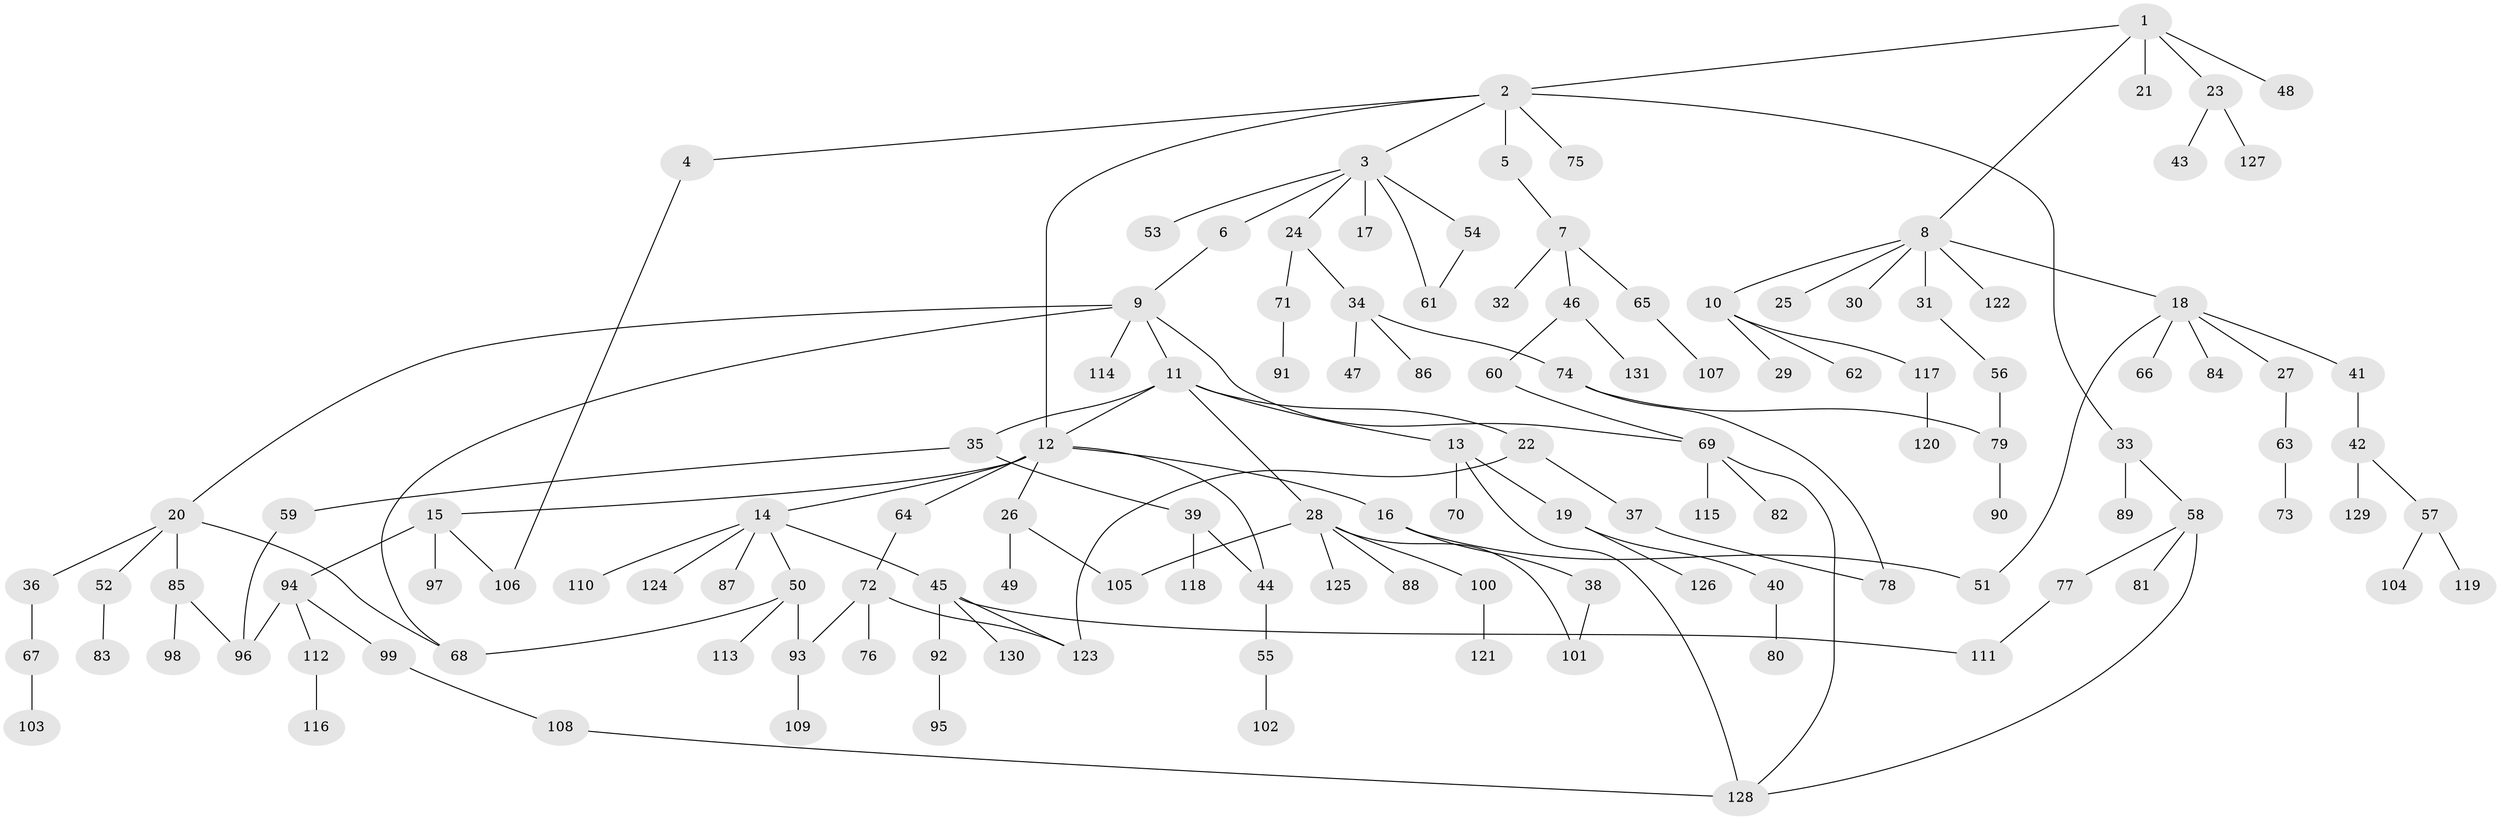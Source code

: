 // Generated by graph-tools (version 1.1) at 2025/34/03/09/25 02:34:33]
// undirected, 131 vertices, 151 edges
graph export_dot {
graph [start="1"]
  node [color=gray90,style=filled];
  1;
  2;
  3;
  4;
  5;
  6;
  7;
  8;
  9;
  10;
  11;
  12;
  13;
  14;
  15;
  16;
  17;
  18;
  19;
  20;
  21;
  22;
  23;
  24;
  25;
  26;
  27;
  28;
  29;
  30;
  31;
  32;
  33;
  34;
  35;
  36;
  37;
  38;
  39;
  40;
  41;
  42;
  43;
  44;
  45;
  46;
  47;
  48;
  49;
  50;
  51;
  52;
  53;
  54;
  55;
  56;
  57;
  58;
  59;
  60;
  61;
  62;
  63;
  64;
  65;
  66;
  67;
  68;
  69;
  70;
  71;
  72;
  73;
  74;
  75;
  76;
  77;
  78;
  79;
  80;
  81;
  82;
  83;
  84;
  85;
  86;
  87;
  88;
  89;
  90;
  91;
  92;
  93;
  94;
  95;
  96;
  97;
  98;
  99;
  100;
  101;
  102;
  103;
  104;
  105;
  106;
  107;
  108;
  109;
  110;
  111;
  112;
  113;
  114;
  115;
  116;
  117;
  118;
  119;
  120;
  121;
  122;
  123;
  124;
  125;
  126;
  127;
  128;
  129;
  130;
  131;
  1 -- 2;
  1 -- 8;
  1 -- 21;
  1 -- 23;
  1 -- 48;
  2 -- 3;
  2 -- 4;
  2 -- 5;
  2 -- 33;
  2 -- 75;
  2 -- 12;
  3 -- 6;
  3 -- 17;
  3 -- 24;
  3 -- 53;
  3 -- 54;
  3 -- 61;
  4 -- 106;
  5 -- 7;
  6 -- 9;
  7 -- 32;
  7 -- 46;
  7 -- 65;
  8 -- 10;
  8 -- 18;
  8 -- 25;
  8 -- 30;
  8 -- 31;
  8 -- 122;
  9 -- 11;
  9 -- 20;
  9 -- 114;
  9 -- 69;
  9 -- 68;
  10 -- 29;
  10 -- 62;
  10 -- 117;
  11 -- 12;
  11 -- 13;
  11 -- 22;
  11 -- 28;
  11 -- 35;
  12 -- 14;
  12 -- 15;
  12 -- 16;
  12 -- 26;
  12 -- 44;
  12 -- 64;
  13 -- 19;
  13 -- 70;
  13 -- 128;
  14 -- 45;
  14 -- 50;
  14 -- 87;
  14 -- 110;
  14 -- 124;
  15 -- 94;
  15 -- 97;
  15 -- 106;
  16 -- 38;
  16 -- 51;
  18 -- 27;
  18 -- 41;
  18 -- 51;
  18 -- 66;
  18 -- 84;
  19 -- 40;
  19 -- 126;
  20 -- 36;
  20 -- 52;
  20 -- 68;
  20 -- 85;
  22 -- 37;
  22 -- 123;
  23 -- 43;
  23 -- 127;
  24 -- 34;
  24 -- 71;
  26 -- 49;
  26 -- 105;
  27 -- 63;
  28 -- 88;
  28 -- 100;
  28 -- 105;
  28 -- 125;
  28 -- 101;
  31 -- 56;
  33 -- 58;
  33 -- 89;
  34 -- 47;
  34 -- 74;
  34 -- 86;
  35 -- 39;
  35 -- 59;
  36 -- 67;
  37 -- 78;
  38 -- 101;
  39 -- 118;
  39 -- 44;
  40 -- 80;
  41 -- 42;
  42 -- 57;
  42 -- 129;
  44 -- 55;
  45 -- 92;
  45 -- 123;
  45 -- 130;
  45 -- 111;
  46 -- 60;
  46 -- 131;
  50 -- 93;
  50 -- 113;
  50 -- 68;
  52 -- 83;
  54 -- 61;
  55 -- 102;
  56 -- 79;
  57 -- 104;
  57 -- 119;
  58 -- 77;
  58 -- 81;
  58 -- 128;
  59 -- 96;
  60 -- 69;
  63 -- 73;
  64 -- 72;
  65 -- 107;
  67 -- 103;
  69 -- 82;
  69 -- 115;
  69 -- 128;
  71 -- 91;
  72 -- 76;
  72 -- 123;
  72 -- 93;
  74 -- 79;
  74 -- 78;
  77 -- 111;
  79 -- 90;
  85 -- 96;
  85 -- 98;
  92 -- 95;
  93 -- 109;
  94 -- 99;
  94 -- 112;
  94 -- 96;
  99 -- 108;
  100 -- 121;
  108 -- 128;
  112 -- 116;
  117 -- 120;
}
